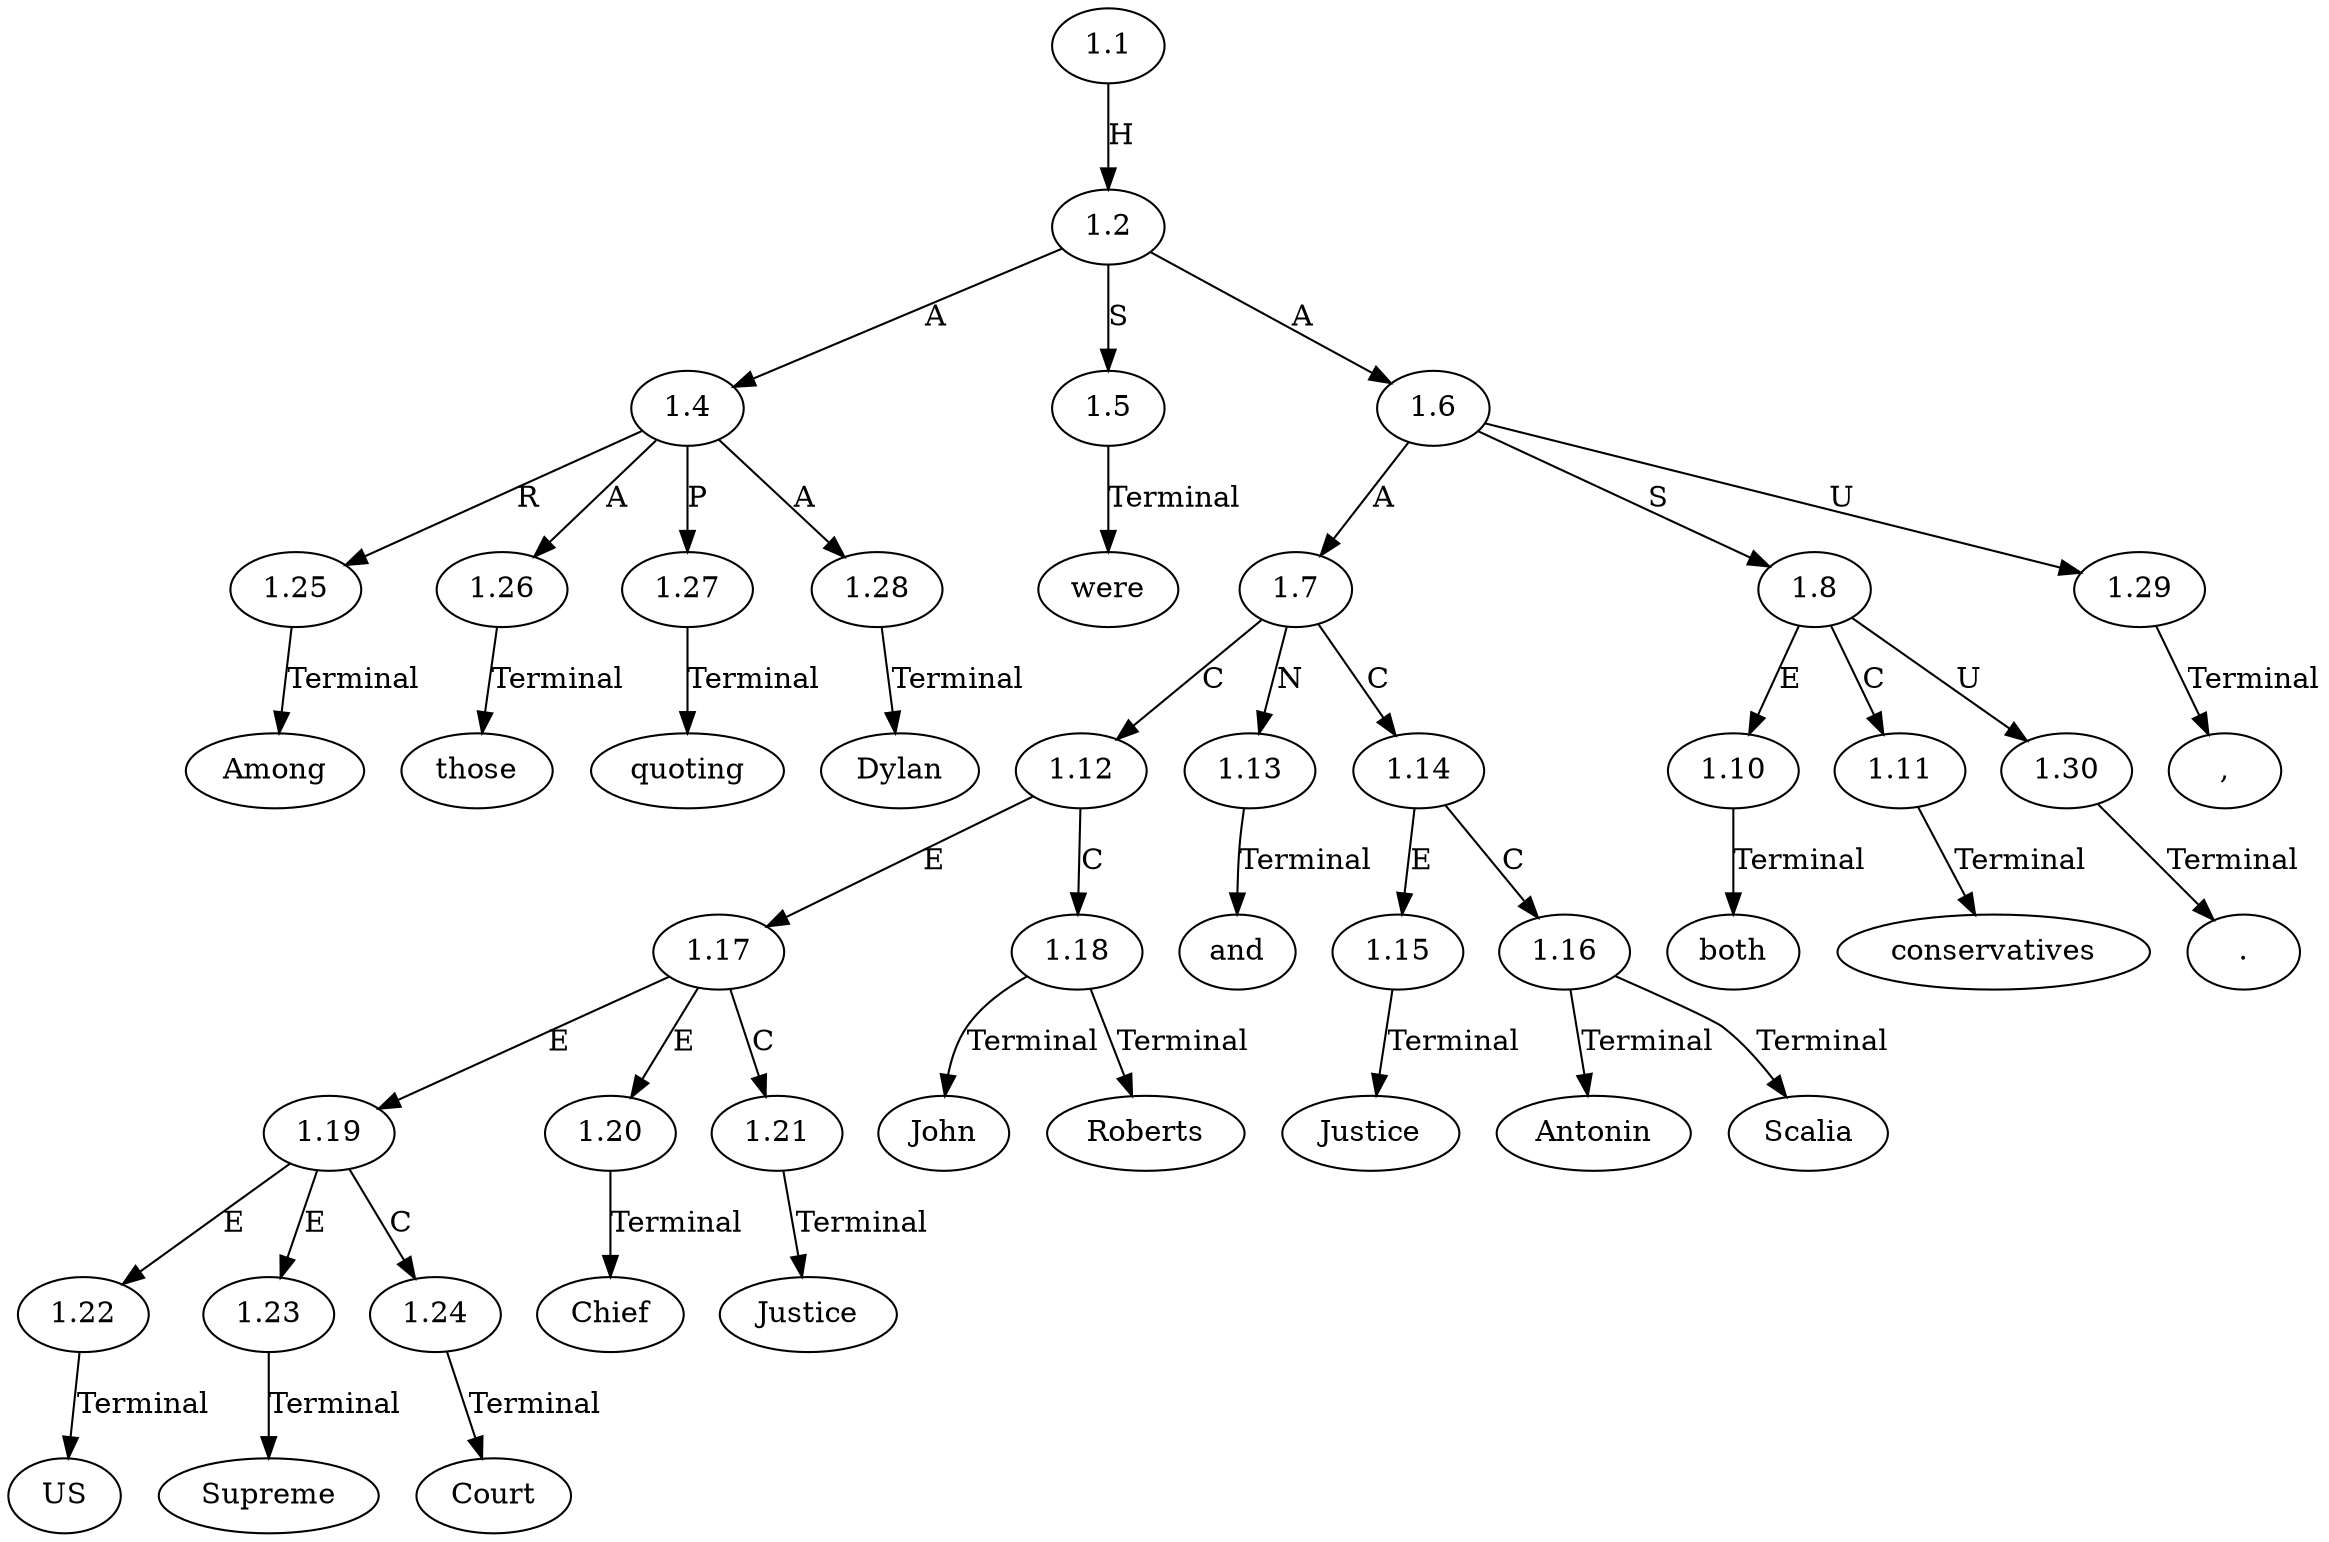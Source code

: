 // Graph
digraph {
	0.1 [label=Among ordering=out]
	0.10 [label=Justice ordering=out]
	0.11 [label=John ordering=out]
	0.12 [label=Roberts ordering=out]
	0.13 [label=and ordering=out]
	0.14 [label=Justice ordering=out]
	0.15 [label=Antonin ordering=out]
	0.16 [label=Scalia ordering=out]
	0.17 [label="," ordering=out]
	0.18 [label=both ordering=out]
	0.19 [label=conservatives ordering=out]
	0.2 [label=those ordering=out]
	0.20 [label="." ordering=out]
	0.3 [label=quoting ordering=out]
	0.4 [label=Dylan ordering=out]
	0.5 [label=were ordering=out]
	0.6 [label=US ordering=out]
	0.7 [label=Supreme ordering=out]
	0.8 [label=Court ordering=out]
	0.9 [label=Chief ordering=out]
	1.1 [label=1.1 ordering=out]
	1.2 [label=1.2 ordering=out]
	1.4 [label=1.4 ordering=out]
	1.5 [label=1.5 ordering=out]
	1.6 [label=1.6 ordering=out]
	1.7 [label=1.7 ordering=out]
	1.8 [label=1.8 ordering=out]
	1.10 [label=1.10 ordering=out]
	1.11 [label=1.11 ordering=out]
	1.12 [label=1.12 ordering=out]
	1.13 [label=1.13 ordering=out]
	1.14 [label=1.14 ordering=out]
	1.15 [label=1.15 ordering=out]
	1.16 [label=1.16 ordering=out]
	1.17 [label=1.17 ordering=out]
	1.18 [label=1.18 ordering=out]
	1.19 [label=1.19 ordering=out]
	1.20 [label=1.20 ordering=out]
	1.21 [label=1.21 ordering=out]
	1.22 [label=1.22 ordering=out]
	1.23 [label=1.23 ordering=out]
	1.24 [label=1.24 ordering=out]
	1.25 [label=1.25 ordering=out]
	1.26 [label=1.26 ordering=out]
	1.27 [label=1.27 ordering=out]
	1.28 [label=1.28 ordering=out]
	1.29 [label=1.29 ordering=out]
	1.30 [label=1.30 ordering=out]
	1.1 -> 1.2 [label=H ordering=out]
	1.2 -> 1.4 [label=A ordering=out]
	1.2 -> 1.5 [label=S ordering=out]
	1.2 -> 1.6 [label=A ordering=out]
	1.4 -> 1.25 [label=R ordering=out]
	1.4 -> 1.26 [label=A ordering=out]
	1.4 -> 1.27 [label=P ordering=out]
	1.4 -> 1.28 [label=A ordering=out]
	1.5 -> 0.5 [label=Terminal ordering=out]
	1.6 -> 1.7 [label=A ordering=out]
	1.6 -> 1.8 [label=S ordering=out]
	1.6 -> 1.29 [label=U ordering=out]
	1.7 -> 1.12 [label=C ordering=out]
	1.7 -> 1.13 [label=N ordering=out]
	1.7 -> 1.14 [label=C ordering=out]
	1.8 -> 1.10 [label=E ordering=out]
	1.8 -> 1.11 [label=C ordering=out]
	1.8 -> 1.30 [label=U ordering=out]
	1.10 -> 0.18 [label=Terminal ordering=out]
	1.11 -> 0.19 [label=Terminal ordering=out]
	1.12 -> 1.17 [label=E ordering=out]
	1.12 -> 1.18 [label=C ordering=out]
	1.13 -> 0.13 [label=Terminal ordering=out]
	1.14 -> 1.15 [label=E ordering=out]
	1.14 -> 1.16 [label=C ordering=out]
	1.15 -> 0.14 [label=Terminal ordering=out]
	1.16 -> 0.15 [label=Terminal ordering=out]
	1.16 -> 0.16 [label=Terminal ordering=out]
	1.17 -> 1.19 [label=E ordering=out]
	1.17 -> 1.20 [label=E ordering=out]
	1.17 -> 1.21 [label=C ordering=out]
	1.18 -> 0.11 [label=Terminal ordering=out]
	1.18 -> 0.12 [label=Terminal ordering=out]
	1.19 -> 1.22 [label=E ordering=out]
	1.19 -> 1.23 [label=E ordering=out]
	1.19 -> 1.24 [label=C ordering=out]
	1.20 -> 0.9 [label=Terminal ordering=out]
	1.21 -> 0.10 [label=Terminal ordering=out]
	1.22 -> 0.6 [label=Terminal ordering=out]
	1.23 -> 0.7 [label=Terminal ordering=out]
	1.24 -> 0.8 [label=Terminal ordering=out]
	1.25 -> 0.1 [label=Terminal ordering=out]
	1.26 -> 0.2 [label=Terminal ordering=out]
	1.27 -> 0.3 [label=Terminal ordering=out]
	1.28 -> 0.4 [label=Terminal ordering=out]
	1.29 -> 0.17 [label=Terminal ordering=out]
	1.30 -> 0.20 [label=Terminal ordering=out]
}
